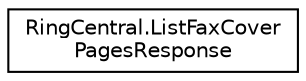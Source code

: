 digraph "Graphical Class Hierarchy"
{
 // LATEX_PDF_SIZE
  edge [fontname="Helvetica",fontsize="10",labelfontname="Helvetica",labelfontsize="10"];
  node [fontname="Helvetica",fontsize="10",shape=record];
  rankdir="LR";
  Node0 [label="RingCentral.ListFaxCover\lPagesResponse",height=0.2,width=0.4,color="black", fillcolor="white", style="filled",URL="$classRingCentral_1_1ListFaxCoverPagesResponse.html",tooltip=" "];
}
